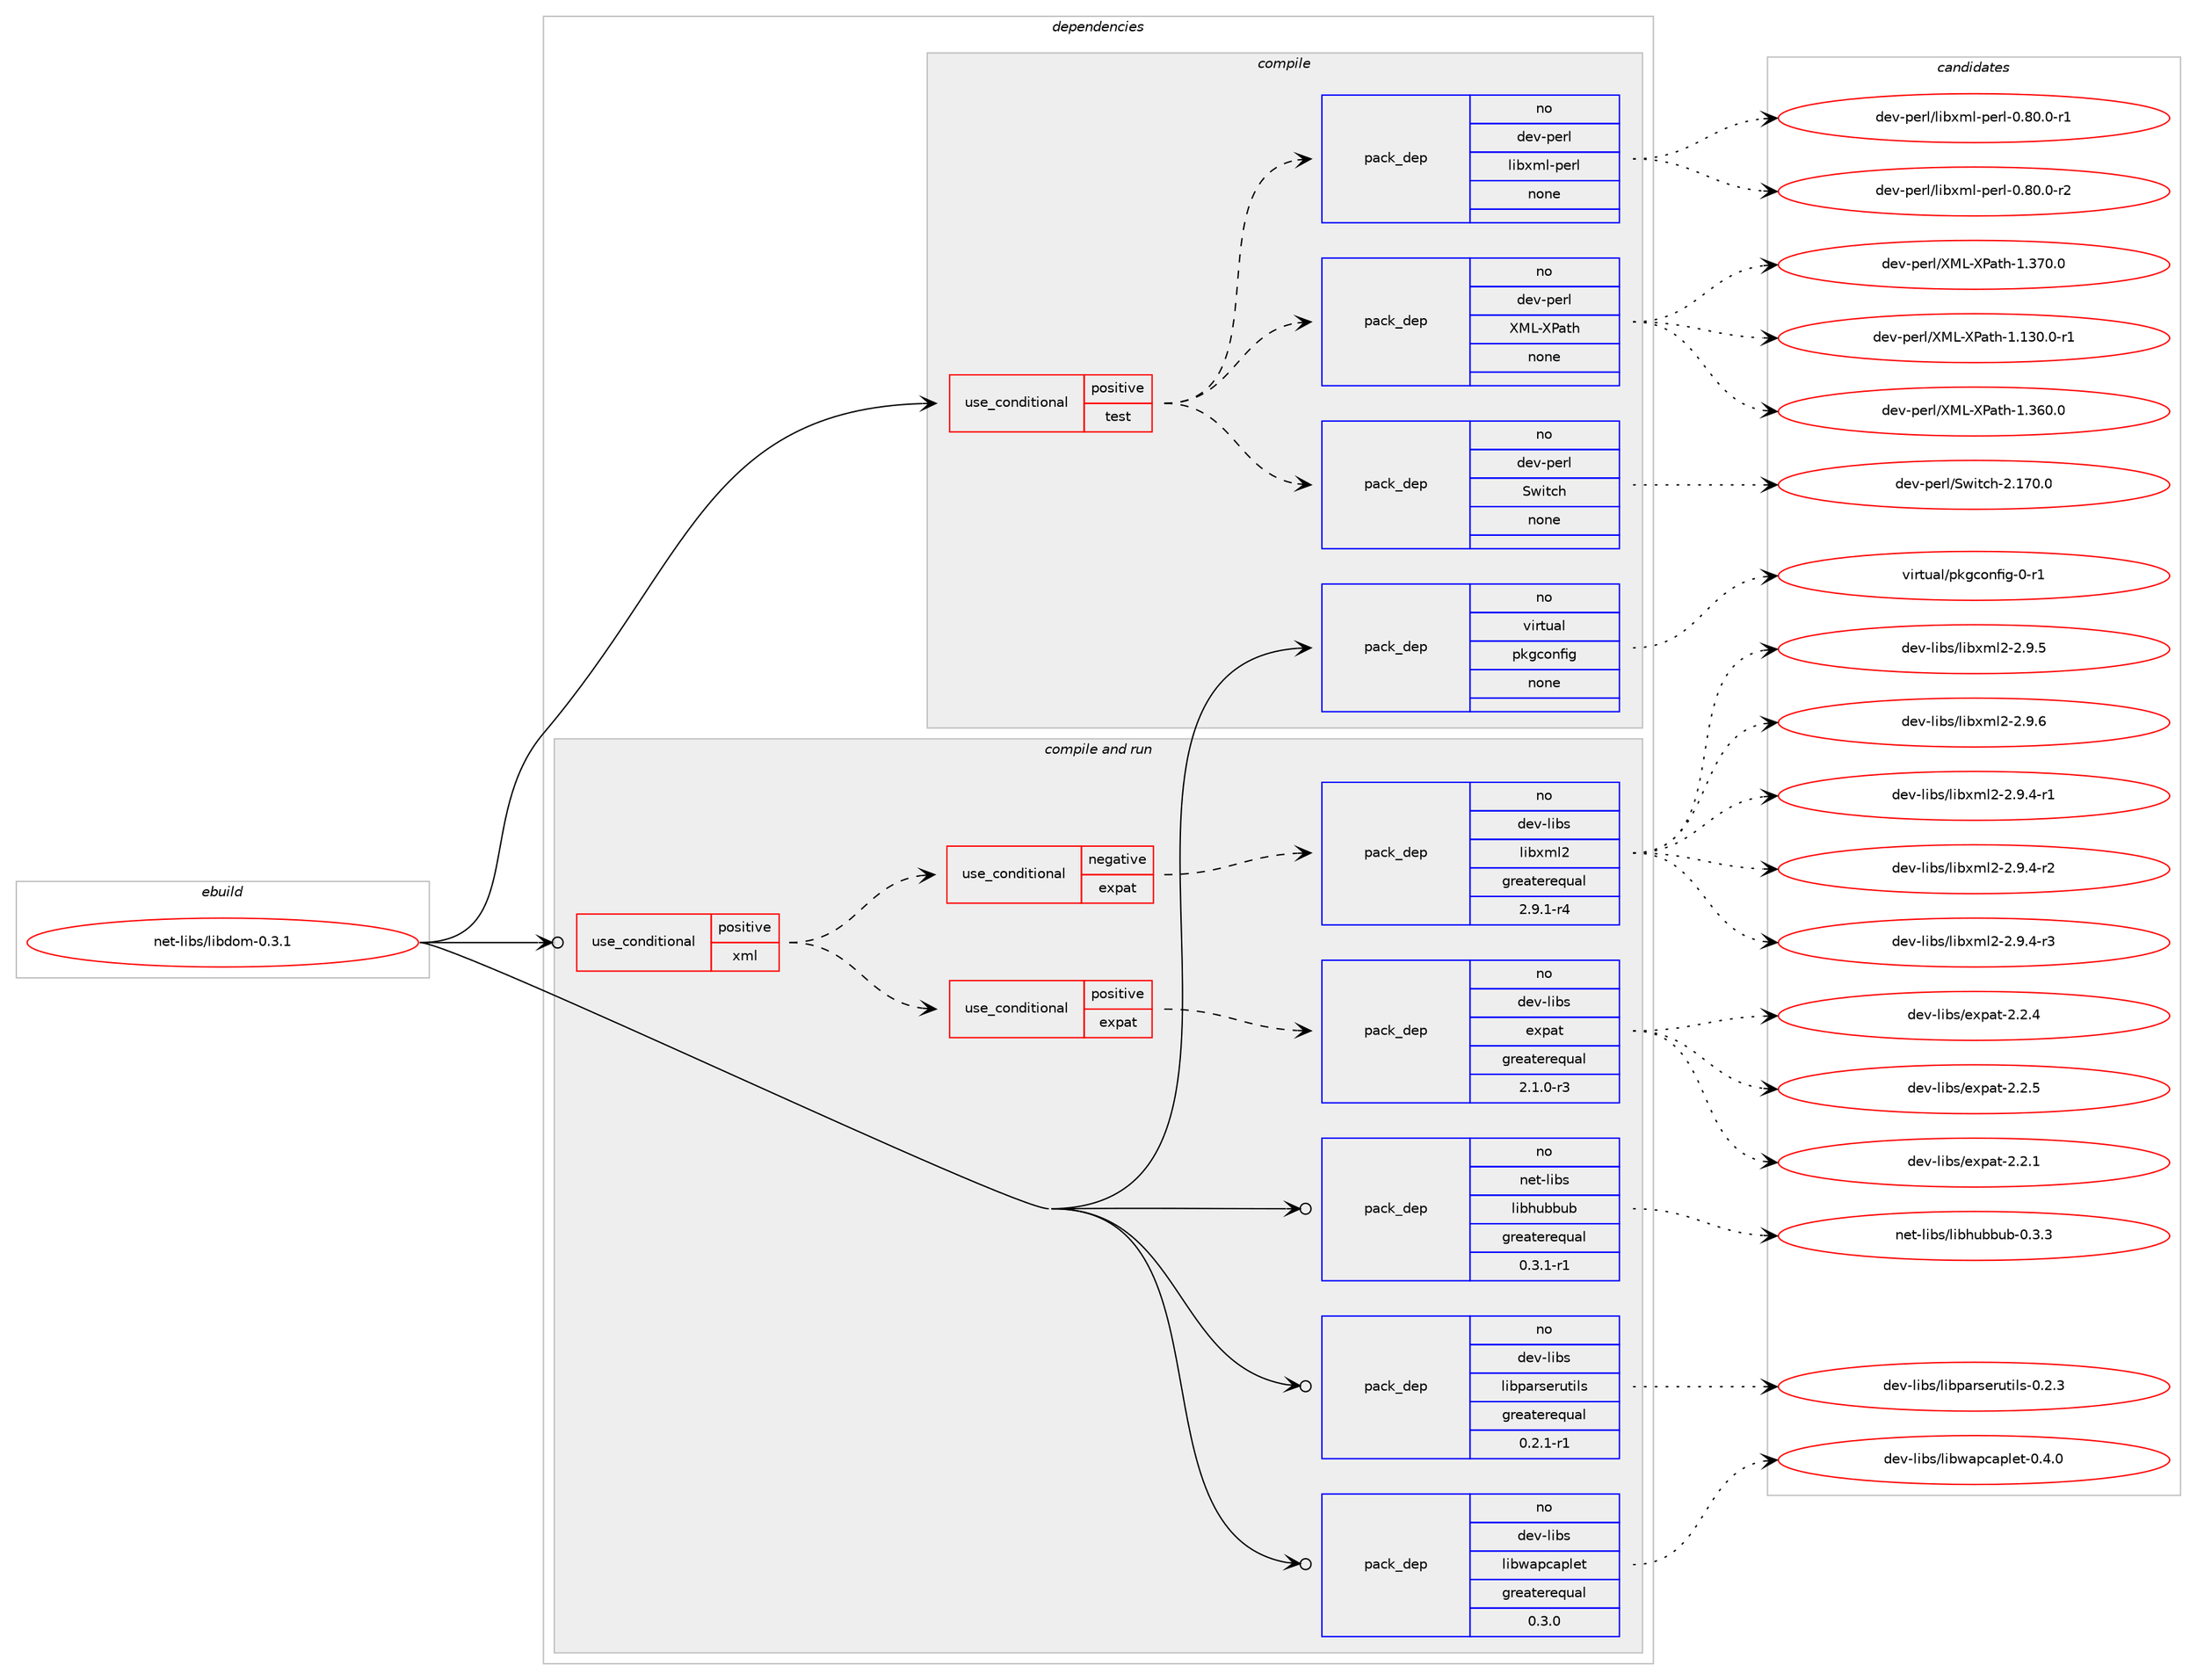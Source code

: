 digraph prolog {

# *************
# Graph options
# *************

newrank=true;
concentrate=true;
compound=true;
graph [rankdir=LR,fontname=Helvetica,fontsize=10,ranksep=1.5];#, ranksep=2.5, nodesep=0.2];
edge  [arrowhead=vee];
node  [fontname=Helvetica,fontsize=10];

# **********
# The ebuild
# **********

subgraph cluster_leftcol {
color=gray;
rank=same;
label=<<i>ebuild</i>>;
id [label="net-libs/libdom-0.3.1", color=red, width=4, href="../net-libs/libdom-0.3.1.svg"];
}

# ****************
# The dependencies
# ****************

subgraph cluster_midcol {
color=gray;
label=<<i>dependencies</i>>;
subgraph cluster_compile {
fillcolor="#eeeeee";
style=filled;
label=<<i>compile</i>>;
subgraph cond103163 {
dependency416844 [label=<<TABLE BORDER="0" CELLBORDER="1" CELLSPACING="0" CELLPADDING="4"><TR><TD ROWSPAN="3" CELLPADDING="10">use_conditional</TD></TR><TR><TD>positive</TD></TR><TR><TD>test</TD></TR></TABLE>>, shape=none, color=red];
subgraph pack306748 {
dependency416845 [label=<<TABLE BORDER="0" CELLBORDER="1" CELLSPACING="0" CELLPADDING="4" WIDTH="220"><TR><TD ROWSPAN="6" CELLPADDING="30">pack_dep</TD></TR><TR><TD WIDTH="110">no</TD></TR><TR><TD>dev-perl</TD></TR><TR><TD>XML-XPath</TD></TR><TR><TD>none</TD></TR><TR><TD></TD></TR></TABLE>>, shape=none, color=blue];
}
dependency416844:e -> dependency416845:w [weight=20,style="dashed",arrowhead="vee"];
subgraph pack306749 {
dependency416846 [label=<<TABLE BORDER="0" CELLBORDER="1" CELLSPACING="0" CELLPADDING="4" WIDTH="220"><TR><TD ROWSPAN="6" CELLPADDING="30">pack_dep</TD></TR><TR><TD WIDTH="110">no</TD></TR><TR><TD>dev-perl</TD></TR><TR><TD>libxml-perl</TD></TR><TR><TD>none</TD></TR><TR><TD></TD></TR></TABLE>>, shape=none, color=blue];
}
dependency416844:e -> dependency416846:w [weight=20,style="dashed",arrowhead="vee"];
subgraph pack306750 {
dependency416847 [label=<<TABLE BORDER="0" CELLBORDER="1" CELLSPACING="0" CELLPADDING="4" WIDTH="220"><TR><TD ROWSPAN="6" CELLPADDING="30">pack_dep</TD></TR><TR><TD WIDTH="110">no</TD></TR><TR><TD>dev-perl</TD></TR><TR><TD>Switch</TD></TR><TR><TD>none</TD></TR><TR><TD></TD></TR></TABLE>>, shape=none, color=blue];
}
dependency416844:e -> dependency416847:w [weight=20,style="dashed",arrowhead="vee"];
}
id:e -> dependency416844:w [weight=20,style="solid",arrowhead="vee"];
subgraph pack306751 {
dependency416848 [label=<<TABLE BORDER="0" CELLBORDER="1" CELLSPACING="0" CELLPADDING="4" WIDTH="220"><TR><TD ROWSPAN="6" CELLPADDING="30">pack_dep</TD></TR><TR><TD WIDTH="110">no</TD></TR><TR><TD>virtual</TD></TR><TR><TD>pkgconfig</TD></TR><TR><TD>none</TD></TR><TR><TD></TD></TR></TABLE>>, shape=none, color=blue];
}
id:e -> dependency416848:w [weight=20,style="solid",arrowhead="vee"];
}
subgraph cluster_compileandrun {
fillcolor="#eeeeee";
style=filled;
label=<<i>compile and run</i>>;
subgraph cond103164 {
dependency416849 [label=<<TABLE BORDER="0" CELLBORDER="1" CELLSPACING="0" CELLPADDING="4"><TR><TD ROWSPAN="3" CELLPADDING="10">use_conditional</TD></TR><TR><TD>positive</TD></TR><TR><TD>xml</TD></TR></TABLE>>, shape=none, color=red];
subgraph cond103165 {
dependency416850 [label=<<TABLE BORDER="0" CELLBORDER="1" CELLSPACING="0" CELLPADDING="4"><TR><TD ROWSPAN="3" CELLPADDING="10">use_conditional</TD></TR><TR><TD>positive</TD></TR><TR><TD>expat</TD></TR></TABLE>>, shape=none, color=red];
subgraph pack306752 {
dependency416851 [label=<<TABLE BORDER="0" CELLBORDER="1" CELLSPACING="0" CELLPADDING="4" WIDTH="220"><TR><TD ROWSPAN="6" CELLPADDING="30">pack_dep</TD></TR><TR><TD WIDTH="110">no</TD></TR><TR><TD>dev-libs</TD></TR><TR><TD>expat</TD></TR><TR><TD>greaterequal</TD></TR><TR><TD>2.1.0-r3</TD></TR></TABLE>>, shape=none, color=blue];
}
dependency416850:e -> dependency416851:w [weight=20,style="dashed",arrowhead="vee"];
}
dependency416849:e -> dependency416850:w [weight=20,style="dashed",arrowhead="vee"];
subgraph cond103166 {
dependency416852 [label=<<TABLE BORDER="0" CELLBORDER="1" CELLSPACING="0" CELLPADDING="4"><TR><TD ROWSPAN="3" CELLPADDING="10">use_conditional</TD></TR><TR><TD>negative</TD></TR><TR><TD>expat</TD></TR></TABLE>>, shape=none, color=red];
subgraph pack306753 {
dependency416853 [label=<<TABLE BORDER="0" CELLBORDER="1" CELLSPACING="0" CELLPADDING="4" WIDTH="220"><TR><TD ROWSPAN="6" CELLPADDING="30">pack_dep</TD></TR><TR><TD WIDTH="110">no</TD></TR><TR><TD>dev-libs</TD></TR><TR><TD>libxml2</TD></TR><TR><TD>greaterequal</TD></TR><TR><TD>2.9.1-r4</TD></TR></TABLE>>, shape=none, color=blue];
}
dependency416852:e -> dependency416853:w [weight=20,style="dashed",arrowhead="vee"];
}
dependency416849:e -> dependency416852:w [weight=20,style="dashed",arrowhead="vee"];
}
id:e -> dependency416849:w [weight=20,style="solid",arrowhead="odotvee"];
subgraph pack306754 {
dependency416854 [label=<<TABLE BORDER="0" CELLBORDER="1" CELLSPACING="0" CELLPADDING="4" WIDTH="220"><TR><TD ROWSPAN="6" CELLPADDING="30">pack_dep</TD></TR><TR><TD WIDTH="110">no</TD></TR><TR><TD>dev-libs</TD></TR><TR><TD>libparserutils</TD></TR><TR><TD>greaterequal</TD></TR><TR><TD>0.2.1-r1</TD></TR></TABLE>>, shape=none, color=blue];
}
id:e -> dependency416854:w [weight=20,style="solid",arrowhead="odotvee"];
subgraph pack306755 {
dependency416855 [label=<<TABLE BORDER="0" CELLBORDER="1" CELLSPACING="0" CELLPADDING="4" WIDTH="220"><TR><TD ROWSPAN="6" CELLPADDING="30">pack_dep</TD></TR><TR><TD WIDTH="110">no</TD></TR><TR><TD>dev-libs</TD></TR><TR><TD>libwapcaplet</TD></TR><TR><TD>greaterequal</TD></TR><TR><TD>0.3.0</TD></TR></TABLE>>, shape=none, color=blue];
}
id:e -> dependency416855:w [weight=20,style="solid",arrowhead="odotvee"];
subgraph pack306756 {
dependency416856 [label=<<TABLE BORDER="0" CELLBORDER="1" CELLSPACING="0" CELLPADDING="4" WIDTH="220"><TR><TD ROWSPAN="6" CELLPADDING="30">pack_dep</TD></TR><TR><TD WIDTH="110">no</TD></TR><TR><TD>net-libs</TD></TR><TR><TD>libhubbub</TD></TR><TR><TD>greaterequal</TD></TR><TR><TD>0.3.1-r1</TD></TR></TABLE>>, shape=none, color=blue];
}
id:e -> dependency416856:w [weight=20,style="solid",arrowhead="odotvee"];
}
subgraph cluster_run {
fillcolor="#eeeeee";
style=filled;
label=<<i>run</i>>;
}
}

# **************
# The candidates
# **************

subgraph cluster_choices {
rank=same;
color=gray;
label=<<i>candidates</i>>;

subgraph choice306748 {
color=black;
nodesep=1;
choice10010111845112101114108478877764588809711610445494649514846484511449 [label="dev-perl/XML-XPath-1.130.0-r1", color=red, width=4,href="../dev-perl/XML-XPath-1.130.0-r1.svg"];
choice1001011184511210111410847887776458880971161044549465154484648 [label="dev-perl/XML-XPath-1.360.0", color=red, width=4,href="../dev-perl/XML-XPath-1.360.0.svg"];
choice1001011184511210111410847887776458880971161044549465155484648 [label="dev-perl/XML-XPath-1.370.0", color=red, width=4,href="../dev-perl/XML-XPath-1.370.0.svg"];
dependency416845:e -> choice10010111845112101114108478877764588809711610445494649514846484511449:w [style=dotted,weight="100"];
dependency416845:e -> choice1001011184511210111410847887776458880971161044549465154484648:w [style=dotted,weight="100"];
dependency416845:e -> choice1001011184511210111410847887776458880971161044549465155484648:w [style=dotted,weight="100"];
}
subgraph choice306749 {
color=black;
nodesep=1;
choice10010111845112101114108471081059812010910845112101114108454846564846484511449 [label="dev-perl/libxml-perl-0.80.0-r1", color=red, width=4,href="../dev-perl/libxml-perl-0.80.0-r1.svg"];
choice10010111845112101114108471081059812010910845112101114108454846564846484511450 [label="dev-perl/libxml-perl-0.80.0-r2", color=red, width=4,href="../dev-perl/libxml-perl-0.80.0-r2.svg"];
dependency416846:e -> choice10010111845112101114108471081059812010910845112101114108454846564846484511449:w [style=dotted,weight="100"];
dependency416846:e -> choice10010111845112101114108471081059812010910845112101114108454846564846484511450:w [style=dotted,weight="100"];
}
subgraph choice306750 {
color=black;
nodesep=1;
choice100101118451121011141084783119105116991044550464955484648 [label="dev-perl/Switch-2.170.0", color=red, width=4,href="../dev-perl/Switch-2.170.0.svg"];
dependency416847:e -> choice100101118451121011141084783119105116991044550464955484648:w [style=dotted,weight="100"];
}
subgraph choice306751 {
color=black;
nodesep=1;
choice11810511411611797108471121071039911111010210510345484511449 [label="virtual/pkgconfig-0-r1", color=red, width=4,href="../virtual/pkgconfig-0-r1.svg"];
dependency416848:e -> choice11810511411611797108471121071039911111010210510345484511449:w [style=dotted,weight="100"];
}
subgraph choice306752 {
color=black;
nodesep=1;
choice10010111845108105981154710112011297116455046504649 [label="dev-libs/expat-2.2.1", color=red, width=4,href="../dev-libs/expat-2.2.1.svg"];
choice10010111845108105981154710112011297116455046504652 [label="dev-libs/expat-2.2.4", color=red, width=4,href="../dev-libs/expat-2.2.4.svg"];
choice10010111845108105981154710112011297116455046504653 [label="dev-libs/expat-2.2.5", color=red, width=4,href="../dev-libs/expat-2.2.5.svg"];
dependency416851:e -> choice10010111845108105981154710112011297116455046504649:w [style=dotted,weight="100"];
dependency416851:e -> choice10010111845108105981154710112011297116455046504652:w [style=dotted,weight="100"];
dependency416851:e -> choice10010111845108105981154710112011297116455046504653:w [style=dotted,weight="100"];
}
subgraph choice306753 {
color=black;
nodesep=1;
choice10010111845108105981154710810598120109108504550465746524511449 [label="dev-libs/libxml2-2.9.4-r1", color=red, width=4,href="../dev-libs/libxml2-2.9.4-r1.svg"];
choice10010111845108105981154710810598120109108504550465746524511450 [label="dev-libs/libxml2-2.9.4-r2", color=red, width=4,href="../dev-libs/libxml2-2.9.4-r2.svg"];
choice10010111845108105981154710810598120109108504550465746524511451 [label="dev-libs/libxml2-2.9.4-r3", color=red, width=4,href="../dev-libs/libxml2-2.9.4-r3.svg"];
choice1001011184510810598115471081059812010910850455046574653 [label="dev-libs/libxml2-2.9.5", color=red, width=4,href="../dev-libs/libxml2-2.9.5.svg"];
choice1001011184510810598115471081059812010910850455046574654 [label="dev-libs/libxml2-2.9.6", color=red, width=4,href="../dev-libs/libxml2-2.9.6.svg"];
dependency416853:e -> choice10010111845108105981154710810598120109108504550465746524511449:w [style=dotted,weight="100"];
dependency416853:e -> choice10010111845108105981154710810598120109108504550465746524511450:w [style=dotted,weight="100"];
dependency416853:e -> choice10010111845108105981154710810598120109108504550465746524511451:w [style=dotted,weight="100"];
dependency416853:e -> choice1001011184510810598115471081059812010910850455046574653:w [style=dotted,weight="100"];
dependency416853:e -> choice1001011184510810598115471081059812010910850455046574654:w [style=dotted,weight="100"];
}
subgraph choice306754 {
color=black;
nodesep=1;
choice1001011184510810598115471081059811297114115101114117116105108115454846504651 [label="dev-libs/libparserutils-0.2.3", color=red, width=4,href="../dev-libs/libparserutils-0.2.3.svg"];
dependency416854:e -> choice1001011184510810598115471081059811297114115101114117116105108115454846504651:w [style=dotted,weight="100"];
}
subgraph choice306755 {
color=black;
nodesep=1;
choice10010111845108105981154710810598119971129997112108101116454846524648 [label="dev-libs/libwapcaplet-0.4.0", color=red, width=4,href="../dev-libs/libwapcaplet-0.4.0.svg"];
dependency416855:e -> choice10010111845108105981154710810598119971129997112108101116454846524648:w [style=dotted,weight="100"];
}
subgraph choice306756 {
color=black;
nodesep=1;
choice11010111645108105981154710810598104117989811798454846514651 [label="net-libs/libhubbub-0.3.3", color=red, width=4,href="../net-libs/libhubbub-0.3.3.svg"];
dependency416856:e -> choice11010111645108105981154710810598104117989811798454846514651:w [style=dotted,weight="100"];
}
}

}
